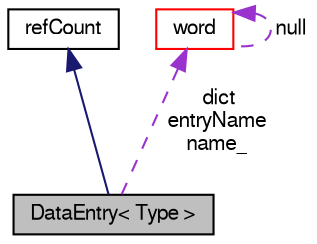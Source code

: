 digraph "DataEntry&lt; Type &gt;"
{
  bgcolor="transparent";
  edge [fontname="FreeSans",fontsize="10",labelfontname="FreeSans",labelfontsize="10"];
  node [fontname="FreeSans",fontsize="10",shape=record];
  Node10 [label="DataEntry\< Type \>",height=0.2,width=0.4,color="black", fillcolor="grey75", style="filled", fontcolor="black"];
  Node11 -> Node10 [dir="back",color="midnightblue",fontsize="10",style="solid",fontname="FreeSans"];
  Node11 [label="refCount",height=0.2,width=0.4,color="black",URL="$a27094.html",tooltip="Reference counter for various OpenFOAM components. "];
  Node12 -> Node10 [dir="back",color="darkorchid3",fontsize="10",style="dashed",label=" dict\nentryName\nname_" ,fontname="FreeSans"];
  Node12 [label="word",height=0.2,width=0.4,color="red",URL="$a28258.html",tooltip="A class for handling words, derived from string. "];
  Node12 -> Node12 [dir="back",color="darkorchid3",fontsize="10",style="dashed",label=" null" ,fontname="FreeSans"];
}
